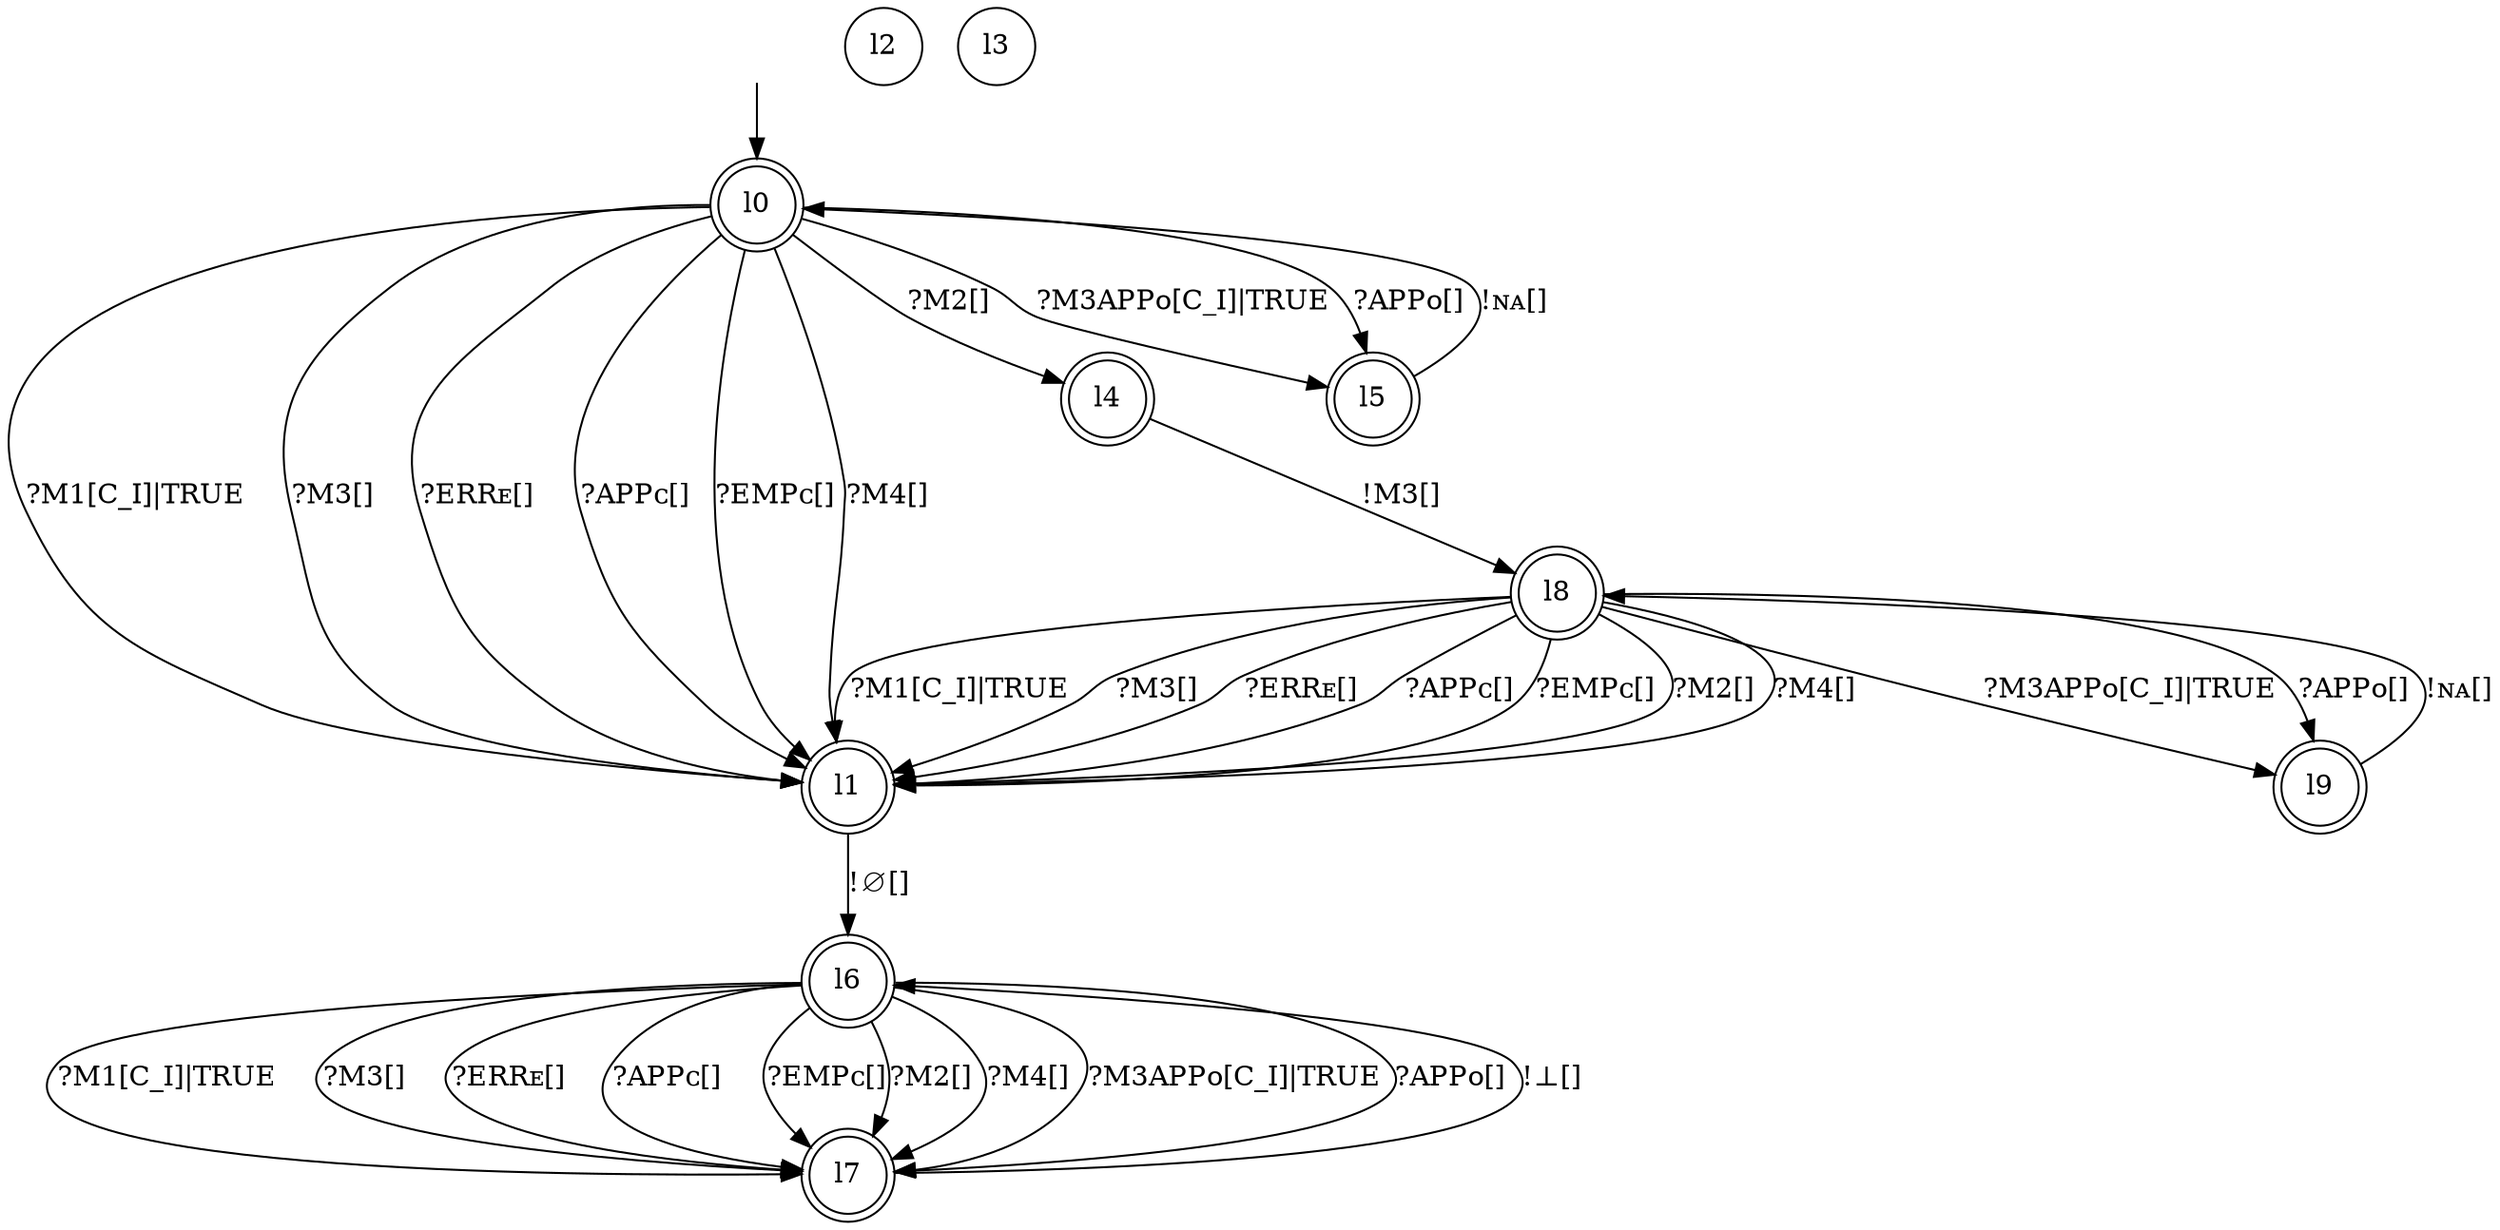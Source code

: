 digraph RA {
"" [shape=none,label=<>]
"l0" [shape=doublecircle]
"l1" [shape=doublecircle]
"l2" [shape=circle]
"l3" [shape=circle]
"l4" [shape=doublecircle]
"l5" [shape=doublecircle]
"l6" [shape=doublecircle]
"l7" [shape=doublecircle]
"l8" [shape=doublecircle]
"l9" [shape=doublecircle]
"" -> "l0"
"l0" -> "l1" [label=<?M1[C_I]|TRUE>]
"l0" -> "l1" [label=<?M3[]>]
"l0" -> "l1" [label=<?ERRᴇ[]>]
"l0" -> "l1" [label=<?APPᴄ[]>]
"l0" -> "l1" [label=<?EMPᴄ[]>]
"l0" -> "l1" [label=<?M4[]>]
"l0" -> "l4" [label=<?M2[]>]
"l0" -> "l5" [label=<?M3APPᴏ[C_I]|TRUE>]
"l0" -> "l5" [label=<?APPᴏ[]>]
"l1" -> "l6" [label=<!∅[]>]
"l4" -> "l8" [label=<!M3[]>]
"l5" -> "l0" [label=<!ɴᴀ[]>]
"l6" -> "l7" [label=<?M1[C_I]|TRUE>]
"l6" -> "l7" [label=<?M3[]>]
"l6" -> "l7" [label=<?ERRᴇ[]>]
"l6" -> "l7" [label=<?APPᴄ[]>]
"l6" -> "l7" [label=<?EMPᴄ[]>]
"l6" -> "l7" [label=<?M2[]>]
"l6" -> "l7" [label=<?M4[]>]
"l6" -> "l7" [label=<?M3APPᴏ[C_I]|TRUE>]
"l6" -> "l7" [label=<?APPᴏ[]>]
"l7" -> "l6" [label=<!⊥[]>]
"l8" -> "l1" [label=<?M1[C_I]|TRUE>]
"l8" -> "l1" [label=<?M3[]>]
"l8" -> "l1" [label=<?ERRᴇ[]>]
"l8" -> "l1" [label=<?APPᴄ[]>]
"l8" -> "l1" [label=<?EMPᴄ[]>]
"l8" -> "l1" [label=<?M2[]>]
"l8" -> "l1" [label=<?M4[]>]
"l8" -> "l9" [label=<?M3APPᴏ[C_I]|TRUE>]
"l8" -> "l9" [label=<?APPᴏ[]>]
"l9" -> "l8" [label=<!ɴᴀ[]>]
}
